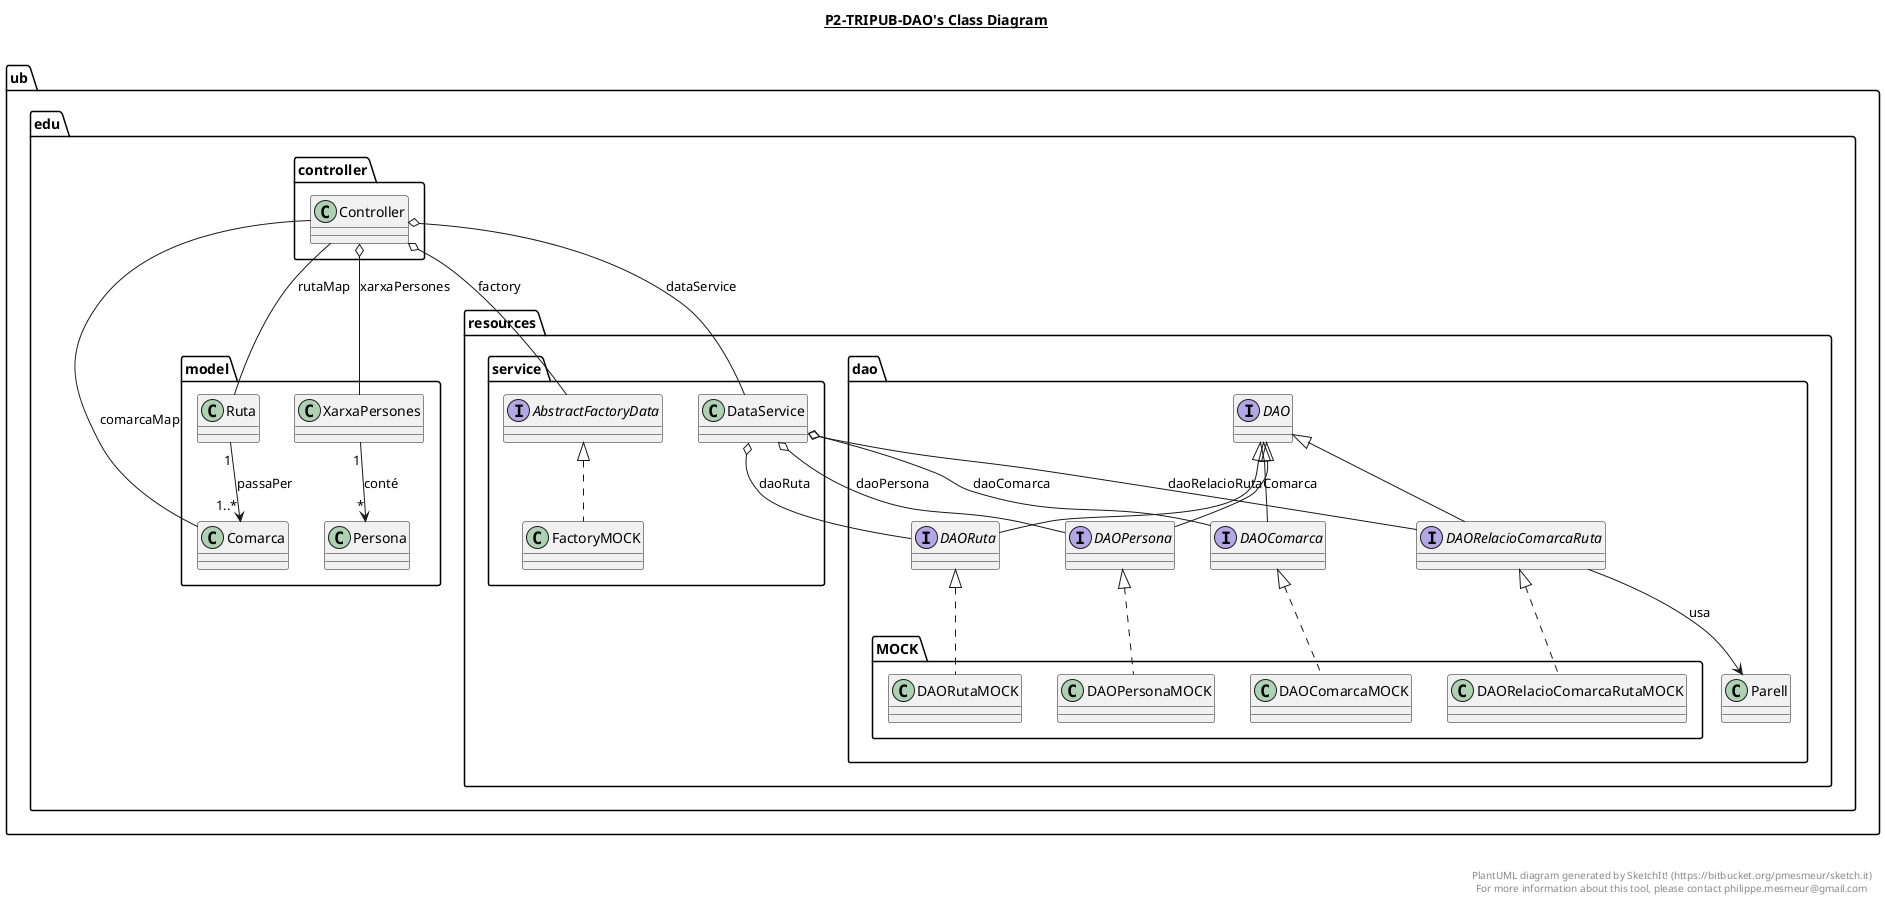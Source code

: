 @startuml

title __P2-TRIPUB-DAO's Class Diagram__\n

  namespace ub.edu.controller {
    class ub.edu.controller.Controller {
    }
  }
  

  namespace ub.edu.model {
    class ub.edu.model.Comarca {
    }
  }
  

  namespace ub.edu.model {
    class ub.edu.model.Persona {
    }
  }
  

  namespace ub.edu.model {
    class ub.edu.model.Ruta {
    }
  }
  

  namespace ub.edu.model {
    class ub.edu.model.XarxaPersones {
    }
  }
  

  namespace ub.edu.resources.dao {
    interface ub.edu.resources.dao.DAO {
    }
  }
  

  namespace ub.edu.resources.dao {
    interface ub.edu.resources.dao.DAOComarca {
    }
  }
  

  namespace ub.edu.resources.dao {
    interface ub.edu.resources.dao.DAOPersona {
    }
  }
  

  namespace ub.edu.resources.dao {
    interface ub.edu.resources.dao.DAORelacioComarcaRuta {
    }
  }
  

  namespace ub.edu.resources.dao {
    interface ub.edu.resources.dao.DAORuta {
    }
  }
  

  namespace ub.edu.resources.dao {
    namespace MOCK {
      class ub.edu.resources.dao.MOCK.DAOComarcaMOCK {
      }
    }
  }
  

  namespace ub.edu.resources.dao {
    namespace MOCK {
      class ub.edu.resources.dao.MOCK.DAOPersonaMOCK {
      }
    }
  }
  

  namespace ub.edu.resources.dao {
    namespace MOCK {
      class ub.edu.resources.dao.MOCK.DAORelacioComarcaRutaMOCK {
      }
    }
  }
  

  namespace ub.edu.resources.dao {
    namespace MOCK {
      class ub.edu.resources.dao.MOCK.DAORutaMOCK {
      }
    }
  }
  

  namespace ub.edu.resources.dao {
    class ub.edu.resources.dao.Parell {
    }
  }
  

  namespace ub.edu.resources.service {
    interface ub.edu.resources.service.AbstractFactoryData {
    }
  }
  

  namespace ub.edu.resources.service {
    class ub.edu.resources.service.DataService {
    }
  }
  

  namespace ub.edu.resources.service {
    class ub.edu.resources.service.FactoryMOCK {
    }
  }
  

  ub.edu.controller.Controller o-- ub.edu.resources.service.DataService : dataService
  ub.edu.controller.Controller o-- ub.edu.resources.service.AbstractFactoryData : factory
  ub.edu.controller.Controller o-- ub.edu.model.XarxaPersones : xarxaPersones
  ub.edu.resources.dao.MOCK.DAOComarcaMOCK .up.|> ub.edu.resources.dao.DAOComarca
  ub.edu.resources.dao.MOCK.DAOPersonaMOCK .up.|> ub.edu.resources.dao.DAOPersona
  ub.edu.resources.dao.MOCK.DAORelacioComarcaRutaMOCK .up.|> ub.edu.resources.dao.DAORelacioComarcaRuta
  ub.edu.resources.dao.MOCK.DAORutaMOCK .up.|> ub.edu.resources.dao.DAORuta
  ub.edu.resources.dao.DAO <|-- ub.edu.resources.dao.DAORuta
  ub.edu.resources.dao.DAO <|-- ub.edu.resources.dao.DAOComarca
  ub.edu.resources.dao.DAO <|-- ub.edu.resources.dao.DAORelacioComarcaRuta
  ub.edu.resources.dao.DAO <|-- ub.edu.resources.dao.DAOPersona
  ub.edu.resources.dao.DAORelacioComarcaRuta --> ub.edu.resources.dao.Parell: usa

  ub.edu.resources.service.DataService o-- ub.edu.resources.dao.DAOComarca : daoComarca
  ub.edu.resources.service.DataService o-- ub.edu.resources.dao.DAOPersona : daoPersona
  ub.edu.resources.service.DataService o-- ub.edu.resources.dao.DAORelacioComarcaRuta : daoRelacioRutaComarca
  ub.edu.resources.service.DataService o-- ub.edu.resources.dao.DAORuta : daoRuta
  ub.edu.resources.service.FactoryMOCK .up.|> ub.edu.resources.service.AbstractFactoryData
ub.edu.controller.Controller -- ub.edu.model.Ruta : rutaMap
ub.edu.controller.Controller -- ub.edu.model.Comarca : comarcaMap

ub.edu.model.XarxaPersones "1" --> "*" ub.edu.model.Persona : conté
ub.edu.model.Ruta "1" --> "1..*" ub.edu.model.Comarca : passaPer
right footer


PlantUML diagram generated by SketchIt! (https://bitbucket.org/pmesmeur/sketch.it)
For more information about this tool, please contact philippe.mesmeur@gmail.com
endfooter

@enduml
